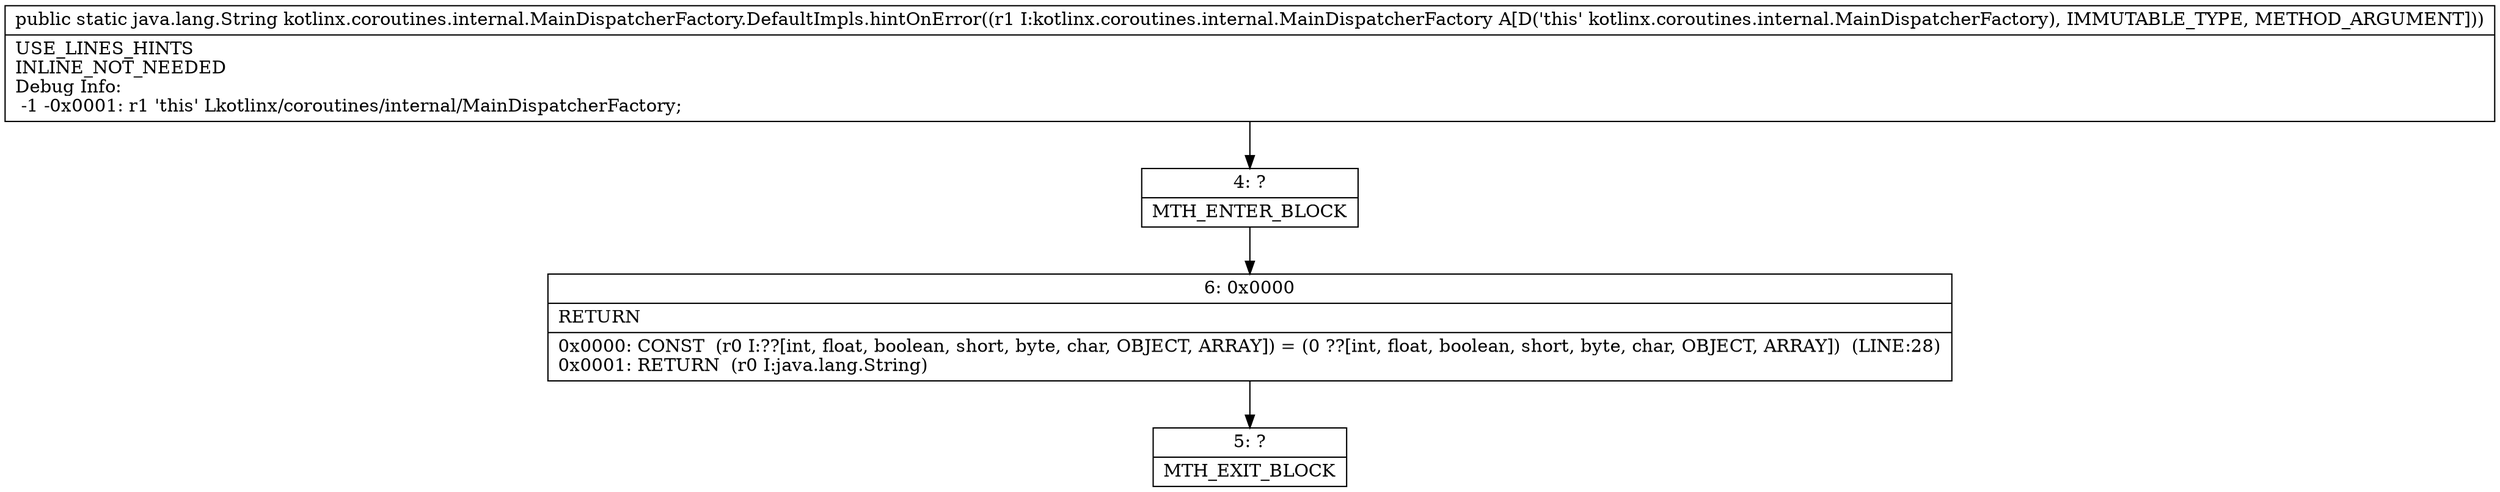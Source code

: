 digraph "CFG forkotlinx.coroutines.internal.MainDispatcherFactory.DefaultImpls.hintOnError(Lkotlinx\/coroutines\/internal\/MainDispatcherFactory;)Ljava\/lang\/String;" {
Node_4 [shape=record,label="{4\:\ ?|MTH_ENTER_BLOCK\l}"];
Node_6 [shape=record,label="{6\:\ 0x0000|RETURN\l|0x0000: CONST  (r0 I:??[int, float, boolean, short, byte, char, OBJECT, ARRAY]) = (0 ??[int, float, boolean, short, byte, char, OBJECT, ARRAY])  (LINE:28)\l0x0001: RETURN  (r0 I:java.lang.String) \l}"];
Node_5 [shape=record,label="{5\:\ ?|MTH_EXIT_BLOCK\l}"];
MethodNode[shape=record,label="{public static java.lang.String kotlinx.coroutines.internal.MainDispatcherFactory.DefaultImpls.hintOnError((r1 I:kotlinx.coroutines.internal.MainDispatcherFactory A[D('this' kotlinx.coroutines.internal.MainDispatcherFactory), IMMUTABLE_TYPE, METHOD_ARGUMENT]))  | USE_LINES_HINTS\lINLINE_NOT_NEEDED\lDebug Info:\l  \-1 \-0x0001: r1 'this' Lkotlinx\/coroutines\/internal\/MainDispatcherFactory;\l}"];
MethodNode -> Node_4;Node_4 -> Node_6;
Node_6 -> Node_5;
}

